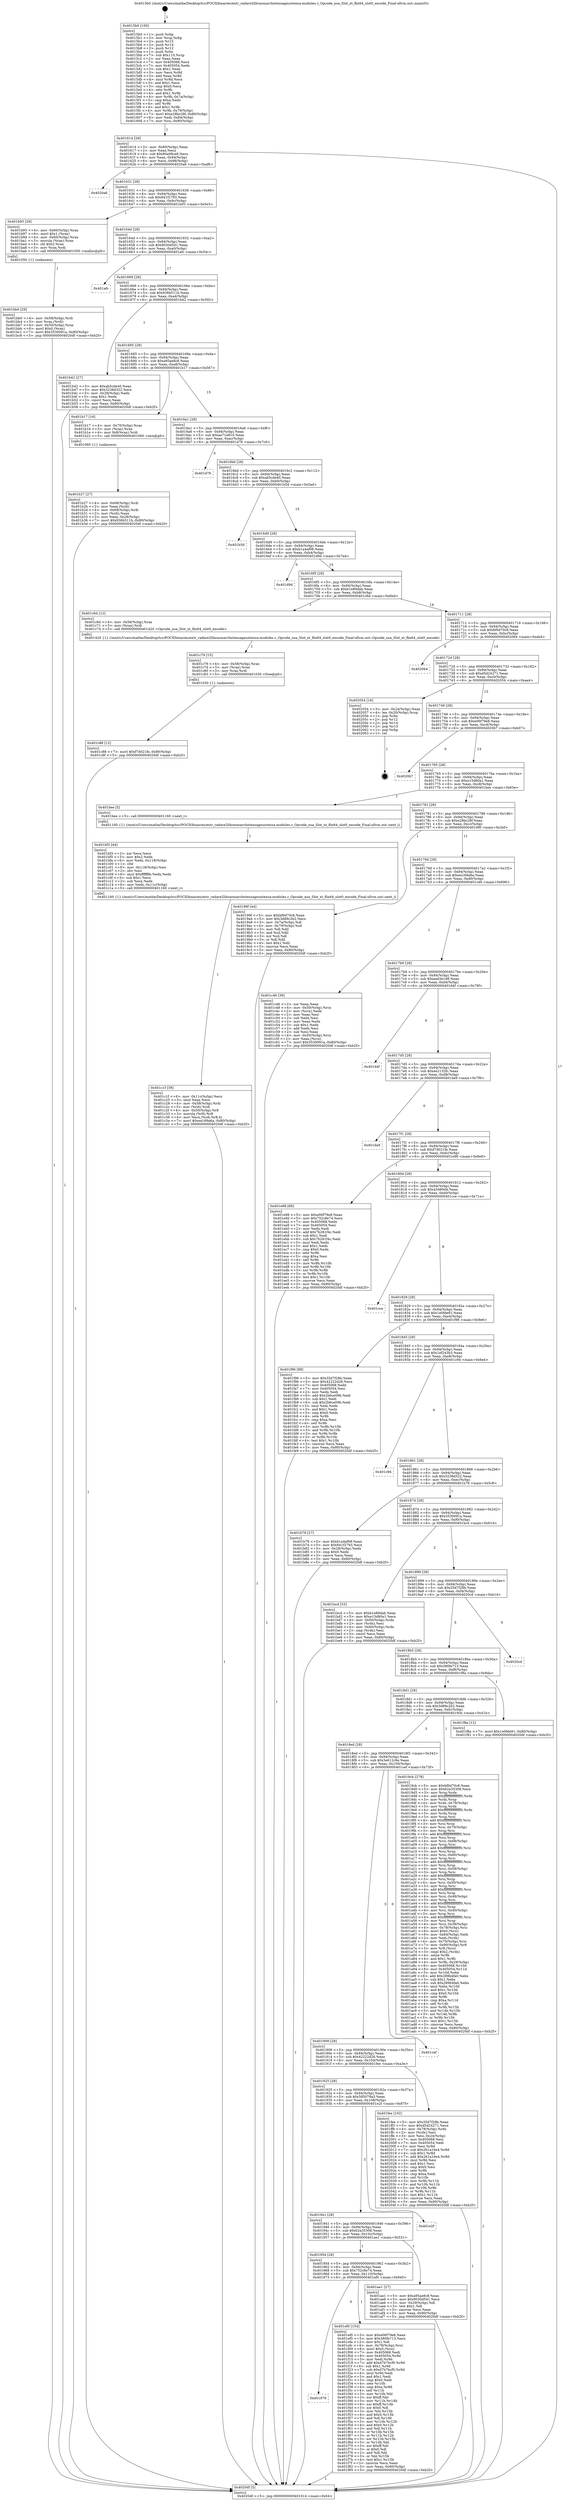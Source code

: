 digraph "0x4015b0" {
  label = "0x4015b0 (/mnt/c/Users/mathe/Desktop/tcc/POCII/binaries/extr_radare2librasmarchxtensagnuxtensa-modules.c_Opcode_nsa_Slot_xt_flix64_slot0_encode_Final-ollvm.out::main(0))"
  labelloc = "t"
  node[shape=record]

  Entry [label="",width=0.3,height=0.3,shape=circle,fillcolor=black,style=filled]
  "0x401614" [label="{
     0x401614 [29]\l
     | [instrs]\l
     &nbsp;&nbsp;0x401614 \<+3\>: mov -0x80(%rbp),%eax\l
     &nbsp;&nbsp;0x401617 \<+2\>: mov %eax,%ecx\l
     &nbsp;&nbsp;0x401619 \<+6\>: sub $0x80a08ce8,%ecx\l
     &nbsp;&nbsp;0x40161f \<+6\>: mov %eax,-0x94(%rbp)\l
     &nbsp;&nbsp;0x401625 \<+6\>: mov %ecx,-0x98(%rbp)\l
     &nbsp;&nbsp;0x40162b \<+6\>: je 00000000004020a6 \<main+0xaf6\>\l
  }"]
  "0x4020a6" [label="{
     0x4020a6\l
  }", style=dashed]
  "0x401631" [label="{
     0x401631 [28]\l
     | [instrs]\l
     &nbsp;&nbsp;0x401631 \<+5\>: jmp 0000000000401636 \<main+0x86\>\l
     &nbsp;&nbsp;0x401636 \<+6\>: mov -0x94(%rbp),%eax\l
     &nbsp;&nbsp;0x40163c \<+5\>: sub $0x841f2793,%eax\l
     &nbsp;&nbsp;0x401641 \<+6\>: mov %eax,-0x9c(%rbp)\l
     &nbsp;&nbsp;0x401647 \<+6\>: je 0000000000401b93 \<main+0x5e3\>\l
  }"]
  Exit [label="",width=0.3,height=0.3,shape=circle,fillcolor=black,style=filled,peripheries=2]
  "0x401b93" [label="{
     0x401b93 [29]\l
     | [instrs]\l
     &nbsp;&nbsp;0x401b93 \<+4\>: mov -0x60(%rbp),%rax\l
     &nbsp;&nbsp;0x401b97 \<+6\>: movl $0x1,(%rax)\l
     &nbsp;&nbsp;0x401b9d \<+4\>: mov -0x60(%rbp),%rax\l
     &nbsp;&nbsp;0x401ba1 \<+3\>: movslq (%rax),%rax\l
     &nbsp;&nbsp;0x401ba4 \<+4\>: shl $0x2,%rax\l
     &nbsp;&nbsp;0x401ba8 \<+3\>: mov %rax,%rdi\l
     &nbsp;&nbsp;0x401bab \<+5\>: call 0000000000401050 \<malloc@plt\>\l
     | [calls]\l
     &nbsp;&nbsp;0x401050 \{1\} (unknown)\l
  }"]
  "0x40164d" [label="{
     0x40164d [28]\l
     | [instrs]\l
     &nbsp;&nbsp;0x40164d \<+5\>: jmp 0000000000401652 \<main+0xa2\>\l
     &nbsp;&nbsp;0x401652 \<+6\>: mov -0x94(%rbp),%eax\l
     &nbsp;&nbsp;0x401658 \<+5\>: sub $0x9030d541,%eax\l
     &nbsp;&nbsp;0x40165d \<+6\>: mov %eax,-0xa0(%rbp)\l
     &nbsp;&nbsp;0x401663 \<+6\>: je 0000000000401afc \<main+0x54c\>\l
  }"]
  "0x401979" [label="{
     0x401979\l
  }", style=dashed]
  "0x401afc" [label="{
     0x401afc\l
  }", style=dashed]
  "0x401669" [label="{
     0x401669 [28]\l
     | [instrs]\l
     &nbsp;&nbsp;0x401669 \<+5\>: jmp 000000000040166e \<main+0xbe\>\l
     &nbsp;&nbsp;0x40166e \<+6\>: mov -0x94(%rbp),%eax\l
     &nbsp;&nbsp;0x401674 \<+5\>: sub $0x936b511b,%eax\l
     &nbsp;&nbsp;0x401679 \<+6\>: mov %eax,-0xa4(%rbp)\l
     &nbsp;&nbsp;0x40167f \<+6\>: je 0000000000401b42 \<main+0x592\>\l
  }"]
  "0x401ef0" [label="{
     0x401ef0 [154]\l
     | [instrs]\l
     &nbsp;&nbsp;0x401ef0 \<+5\>: mov $0xe06f79e8,%eax\l
     &nbsp;&nbsp;0x401ef5 \<+5\>: mov $0x380fe713,%ecx\l
     &nbsp;&nbsp;0x401efa \<+2\>: mov $0x1,%dl\l
     &nbsp;&nbsp;0x401efc \<+4\>: mov -0x78(%rbp),%rsi\l
     &nbsp;&nbsp;0x401f00 \<+6\>: movl $0x0,(%rsi)\l
     &nbsp;&nbsp;0x401f06 \<+7\>: mov 0x405068,%edi\l
     &nbsp;&nbsp;0x401f0d \<+8\>: mov 0x405054,%r8d\l
     &nbsp;&nbsp;0x401f15 \<+3\>: mov %edi,%r9d\l
     &nbsp;&nbsp;0x401f18 \<+7\>: add $0xd7b7bcf0,%r9d\l
     &nbsp;&nbsp;0x401f1f \<+4\>: sub $0x1,%r9d\l
     &nbsp;&nbsp;0x401f23 \<+7\>: sub $0xd7b7bcf0,%r9d\l
     &nbsp;&nbsp;0x401f2a \<+4\>: imul %r9d,%edi\l
     &nbsp;&nbsp;0x401f2e \<+3\>: and $0x1,%edi\l
     &nbsp;&nbsp;0x401f31 \<+3\>: cmp $0x0,%edi\l
     &nbsp;&nbsp;0x401f34 \<+4\>: sete %r10b\l
     &nbsp;&nbsp;0x401f38 \<+4\>: cmp $0xa,%r8d\l
     &nbsp;&nbsp;0x401f3c \<+4\>: setl %r11b\l
     &nbsp;&nbsp;0x401f40 \<+3\>: mov %r10b,%bl\l
     &nbsp;&nbsp;0x401f43 \<+3\>: xor $0xff,%bl\l
     &nbsp;&nbsp;0x401f46 \<+3\>: mov %r11b,%r14b\l
     &nbsp;&nbsp;0x401f49 \<+4\>: xor $0xff,%r14b\l
     &nbsp;&nbsp;0x401f4d \<+3\>: xor $0x0,%dl\l
     &nbsp;&nbsp;0x401f50 \<+3\>: mov %bl,%r15b\l
     &nbsp;&nbsp;0x401f53 \<+4\>: and $0x0,%r15b\l
     &nbsp;&nbsp;0x401f57 \<+3\>: and %dl,%r10b\l
     &nbsp;&nbsp;0x401f5a \<+3\>: mov %r14b,%r12b\l
     &nbsp;&nbsp;0x401f5d \<+4\>: and $0x0,%r12b\l
     &nbsp;&nbsp;0x401f61 \<+3\>: and %dl,%r11b\l
     &nbsp;&nbsp;0x401f64 \<+3\>: or %r10b,%r15b\l
     &nbsp;&nbsp;0x401f67 \<+3\>: or %r11b,%r12b\l
     &nbsp;&nbsp;0x401f6a \<+3\>: xor %r12b,%r15b\l
     &nbsp;&nbsp;0x401f6d \<+3\>: or %r14b,%bl\l
     &nbsp;&nbsp;0x401f70 \<+3\>: xor $0xff,%bl\l
     &nbsp;&nbsp;0x401f73 \<+3\>: or $0x0,%dl\l
     &nbsp;&nbsp;0x401f76 \<+2\>: and %dl,%bl\l
     &nbsp;&nbsp;0x401f78 \<+3\>: or %bl,%r15b\l
     &nbsp;&nbsp;0x401f7b \<+4\>: test $0x1,%r15b\l
     &nbsp;&nbsp;0x401f7f \<+3\>: cmovne %ecx,%eax\l
     &nbsp;&nbsp;0x401f82 \<+3\>: mov %eax,-0x80(%rbp)\l
     &nbsp;&nbsp;0x401f85 \<+5\>: jmp 00000000004020df \<main+0xb2f\>\l
  }"]
  "0x401b42" [label="{
     0x401b42 [27]\l
     | [instrs]\l
     &nbsp;&nbsp;0x401b42 \<+5\>: mov $0xab5cde40,%eax\l
     &nbsp;&nbsp;0x401b47 \<+5\>: mov $0x3238d322,%ecx\l
     &nbsp;&nbsp;0x401b4c \<+3\>: mov -0x28(%rbp),%edx\l
     &nbsp;&nbsp;0x401b4f \<+3\>: cmp $0x1,%edx\l
     &nbsp;&nbsp;0x401b52 \<+3\>: cmovl %ecx,%eax\l
     &nbsp;&nbsp;0x401b55 \<+3\>: mov %eax,-0x80(%rbp)\l
     &nbsp;&nbsp;0x401b58 \<+5\>: jmp 00000000004020df \<main+0xb2f\>\l
  }"]
  "0x401685" [label="{
     0x401685 [28]\l
     | [instrs]\l
     &nbsp;&nbsp;0x401685 \<+5\>: jmp 000000000040168a \<main+0xda\>\l
     &nbsp;&nbsp;0x40168a \<+6\>: mov -0x94(%rbp),%eax\l
     &nbsp;&nbsp;0x401690 \<+5\>: sub $0xa95ae8c8,%eax\l
     &nbsp;&nbsp;0x401695 \<+6\>: mov %eax,-0xa8(%rbp)\l
     &nbsp;&nbsp;0x40169b \<+6\>: je 0000000000401b17 \<main+0x567\>\l
  }"]
  "0x401c88" [label="{
     0x401c88 [12]\l
     | [instrs]\l
     &nbsp;&nbsp;0x401c88 \<+7\>: movl $0xf7d021fe,-0x80(%rbp)\l
     &nbsp;&nbsp;0x401c8f \<+5\>: jmp 00000000004020df \<main+0xb2f\>\l
  }"]
  "0x401b17" [label="{
     0x401b17 [16]\l
     | [instrs]\l
     &nbsp;&nbsp;0x401b17 \<+4\>: mov -0x70(%rbp),%rax\l
     &nbsp;&nbsp;0x401b1b \<+3\>: mov (%rax),%rax\l
     &nbsp;&nbsp;0x401b1e \<+4\>: mov 0x8(%rax),%rdi\l
     &nbsp;&nbsp;0x401b22 \<+5\>: call 0000000000401060 \<atoi@plt\>\l
     | [calls]\l
     &nbsp;&nbsp;0x401060 \{1\} (unknown)\l
  }"]
  "0x4016a1" [label="{
     0x4016a1 [28]\l
     | [instrs]\l
     &nbsp;&nbsp;0x4016a1 \<+5\>: jmp 00000000004016a6 \<main+0xf6\>\l
     &nbsp;&nbsp;0x4016a6 \<+6\>: mov -0x94(%rbp),%eax\l
     &nbsp;&nbsp;0x4016ac \<+5\>: sub $0xaa71e810,%eax\l
     &nbsp;&nbsp;0x4016b1 \<+6\>: mov %eax,-0xac(%rbp)\l
     &nbsp;&nbsp;0x4016b7 \<+6\>: je 0000000000401d76 \<main+0x7c6\>\l
  }"]
  "0x401c79" [label="{
     0x401c79 [15]\l
     | [instrs]\l
     &nbsp;&nbsp;0x401c79 \<+4\>: mov -0x58(%rbp),%rax\l
     &nbsp;&nbsp;0x401c7d \<+3\>: mov (%rax),%rax\l
     &nbsp;&nbsp;0x401c80 \<+3\>: mov %rax,%rdi\l
     &nbsp;&nbsp;0x401c83 \<+5\>: call 0000000000401030 \<free@plt\>\l
     | [calls]\l
     &nbsp;&nbsp;0x401030 \{1\} (unknown)\l
  }"]
  "0x401d76" [label="{
     0x401d76\l
  }", style=dashed]
  "0x4016bd" [label="{
     0x4016bd [28]\l
     | [instrs]\l
     &nbsp;&nbsp;0x4016bd \<+5\>: jmp 00000000004016c2 \<main+0x112\>\l
     &nbsp;&nbsp;0x4016c2 \<+6\>: mov -0x94(%rbp),%eax\l
     &nbsp;&nbsp;0x4016c8 \<+5\>: sub $0xab5cde40,%eax\l
     &nbsp;&nbsp;0x4016cd \<+6\>: mov %eax,-0xb0(%rbp)\l
     &nbsp;&nbsp;0x4016d3 \<+6\>: je 0000000000401b5d \<main+0x5ad\>\l
  }"]
  "0x401c1f" [label="{
     0x401c1f [39]\l
     | [instrs]\l
     &nbsp;&nbsp;0x401c1f \<+6\>: mov -0x11c(%rbp),%ecx\l
     &nbsp;&nbsp;0x401c25 \<+3\>: imul %eax,%ecx\l
     &nbsp;&nbsp;0x401c28 \<+4\>: mov -0x58(%rbp),%rdi\l
     &nbsp;&nbsp;0x401c2c \<+3\>: mov (%rdi),%rdi\l
     &nbsp;&nbsp;0x401c2f \<+4\>: mov -0x50(%rbp),%r8\l
     &nbsp;&nbsp;0x401c33 \<+3\>: movslq (%r8),%r8\l
     &nbsp;&nbsp;0x401c36 \<+4\>: mov %ecx,(%rdi,%r8,4)\l
     &nbsp;&nbsp;0x401c3a \<+7\>: movl $0xea169a6a,-0x80(%rbp)\l
     &nbsp;&nbsp;0x401c41 \<+5\>: jmp 00000000004020df \<main+0xb2f\>\l
  }"]
  "0x401b5d" [label="{
     0x401b5d\l
  }", style=dashed]
  "0x4016d9" [label="{
     0x4016d9 [28]\l
     | [instrs]\l
     &nbsp;&nbsp;0x4016d9 \<+5\>: jmp 00000000004016de \<main+0x12e\>\l
     &nbsp;&nbsp;0x4016de \<+6\>: mov -0x94(%rbp),%eax\l
     &nbsp;&nbsp;0x4016e4 \<+5\>: sub $0xb1a4af08,%eax\l
     &nbsp;&nbsp;0x4016e9 \<+6\>: mov %eax,-0xb4(%rbp)\l
     &nbsp;&nbsp;0x4016ef \<+6\>: je 0000000000401d9d \<main+0x7ed\>\l
  }"]
  "0x401bf3" [label="{
     0x401bf3 [44]\l
     | [instrs]\l
     &nbsp;&nbsp;0x401bf3 \<+2\>: xor %ecx,%ecx\l
     &nbsp;&nbsp;0x401bf5 \<+5\>: mov $0x2,%edx\l
     &nbsp;&nbsp;0x401bfa \<+6\>: mov %edx,-0x118(%rbp)\l
     &nbsp;&nbsp;0x401c00 \<+1\>: cltd\l
     &nbsp;&nbsp;0x401c01 \<+6\>: mov -0x118(%rbp),%esi\l
     &nbsp;&nbsp;0x401c07 \<+2\>: idiv %esi\l
     &nbsp;&nbsp;0x401c09 \<+6\>: imul $0xfffffffe,%edx,%edx\l
     &nbsp;&nbsp;0x401c0f \<+3\>: sub $0x1,%ecx\l
     &nbsp;&nbsp;0x401c12 \<+2\>: sub %ecx,%edx\l
     &nbsp;&nbsp;0x401c14 \<+6\>: mov %edx,-0x11c(%rbp)\l
     &nbsp;&nbsp;0x401c1a \<+5\>: call 0000000000401160 \<next_i\>\l
     | [calls]\l
     &nbsp;&nbsp;0x401160 \{1\} (/mnt/c/Users/mathe/Desktop/tcc/POCII/binaries/extr_radare2librasmarchxtensagnuxtensa-modules.c_Opcode_nsa_Slot_xt_flix64_slot0_encode_Final-ollvm.out::next_i)\l
  }"]
  "0x401d9d" [label="{
     0x401d9d\l
  }", style=dashed]
  "0x4016f5" [label="{
     0x4016f5 [28]\l
     | [instrs]\l
     &nbsp;&nbsp;0x4016f5 \<+5\>: jmp 00000000004016fa \<main+0x14a\>\l
     &nbsp;&nbsp;0x4016fa \<+6\>: mov -0x94(%rbp),%eax\l
     &nbsp;&nbsp;0x401700 \<+5\>: sub $0xb1e89dab,%eax\l
     &nbsp;&nbsp;0x401705 \<+6\>: mov %eax,-0xb8(%rbp)\l
     &nbsp;&nbsp;0x40170b \<+6\>: je 0000000000401c6d \<main+0x6bd\>\l
  }"]
  "0x401bb0" [label="{
     0x401bb0 [29]\l
     | [instrs]\l
     &nbsp;&nbsp;0x401bb0 \<+4\>: mov -0x58(%rbp),%rdi\l
     &nbsp;&nbsp;0x401bb4 \<+3\>: mov %rax,(%rdi)\l
     &nbsp;&nbsp;0x401bb7 \<+4\>: mov -0x50(%rbp),%rax\l
     &nbsp;&nbsp;0x401bbb \<+6\>: movl $0x0,(%rax)\l
     &nbsp;&nbsp;0x401bc1 \<+7\>: movl $0x3530091a,-0x80(%rbp)\l
     &nbsp;&nbsp;0x401bc8 \<+5\>: jmp 00000000004020df \<main+0xb2f\>\l
  }"]
  "0x401c6d" [label="{
     0x401c6d [12]\l
     | [instrs]\l
     &nbsp;&nbsp;0x401c6d \<+4\>: mov -0x58(%rbp),%rax\l
     &nbsp;&nbsp;0x401c71 \<+3\>: mov (%rax),%rdi\l
     &nbsp;&nbsp;0x401c74 \<+5\>: call 0000000000401420 \<Opcode_nsa_Slot_xt_flix64_slot0_encode\>\l
     | [calls]\l
     &nbsp;&nbsp;0x401420 \{1\} (/mnt/c/Users/mathe/Desktop/tcc/POCII/binaries/extr_radare2librasmarchxtensagnuxtensa-modules.c_Opcode_nsa_Slot_xt_flix64_slot0_encode_Final-ollvm.out::Opcode_nsa_Slot_xt_flix64_slot0_encode)\l
  }"]
  "0x401711" [label="{
     0x401711 [28]\l
     | [instrs]\l
     &nbsp;&nbsp;0x401711 \<+5\>: jmp 0000000000401716 \<main+0x166\>\l
     &nbsp;&nbsp;0x401716 \<+6\>: mov -0x94(%rbp),%eax\l
     &nbsp;&nbsp;0x40171c \<+5\>: sub $0xbf0d70c8,%eax\l
     &nbsp;&nbsp;0x401721 \<+6\>: mov %eax,-0xbc(%rbp)\l
     &nbsp;&nbsp;0x401727 \<+6\>: je 0000000000402064 \<main+0xab4\>\l
  }"]
  "0x401b27" [label="{
     0x401b27 [27]\l
     | [instrs]\l
     &nbsp;&nbsp;0x401b27 \<+4\>: mov -0x68(%rbp),%rdi\l
     &nbsp;&nbsp;0x401b2b \<+2\>: mov %eax,(%rdi)\l
     &nbsp;&nbsp;0x401b2d \<+4\>: mov -0x68(%rbp),%rdi\l
     &nbsp;&nbsp;0x401b31 \<+2\>: mov (%rdi),%eax\l
     &nbsp;&nbsp;0x401b33 \<+3\>: mov %eax,-0x28(%rbp)\l
     &nbsp;&nbsp;0x401b36 \<+7\>: movl $0x936b511b,-0x80(%rbp)\l
     &nbsp;&nbsp;0x401b3d \<+5\>: jmp 00000000004020df \<main+0xb2f\>\l
  }"]
  "0x402064" [label="{
     0x402064\l
  }", style=dashed]
  "0x40172d" [label="{
     0x40172d [28]\l
     | [instrs]\l
     &nbsp;&nbsp;0x40172d \<+5\>: jmp 0000000000401732 \<main+0x182\>\l
     &nbsp;&nbsp;0x401732 \<+6\>: mov -0x94(%rbp),%eax\l
     &nbsp;&nbsp;0x401738 \<+5\>: sub $0xd5d24271,%eax\l
     &nbsp;&nbsp;0x40173d \<+6\>: mov %eax,-0xc0(%rbp)\l
     &nbsp;&nbsp;0x401743 \<+6\>: je 0000000000402054 \<main+0xaa4\>\l
  }"]
  "0x40195d" [label="{
     0x40195d [28]\l
     | [instrs]\l
     &nbsp;&nbsp;0x40195d \<+5\>: jmp 0000000000401962 \<main+0x3b2\>\l
     &nbsp;&nbsp;0x401962 \<+6\>: mov -0x94(%rbp),%eax\l
     &nbsp;&nbsp;0x401968 \<+5\>: sub $0x752c8e74,%eax\l
     &nbsp;&nbsp;0x40196d \<+6\>: mov %eax,-0x110(%rbp)\l
     &nbsp;&nbsp;0x401973 \<+6\>: je 0000000000401ef0 \<main+0x940\>\l
  }"]
  "0x402054" [label="{
     0x402054 [16]\l
     | [instrs]\l
     &nbsp;&nbsp;0x402054 \<+3\>: mov -0x24(%rbp),%eax\l
     &nbsp;&nbsp;0x402057 \<+4\>: lea -0x20(%rbp),%rsp\l
     &nbsp;&nbsp;0x40205b \<+1\>: pop %rbx\l
     &nbsp;&nbsp;0x40205c \<+2\>: pop %r12\l
     &nbsp;&nbsp;0x40205e \<+2\>: pop %r14\l
     &nbsp;&nbsp;0x402060 \<+2\>: pop %r15\l
     &nbsp;&nbsp;0x402062 \<+1\>: pop %rbp\l
     &nbsp;&nbsp;0x402063 \<+1\>: ret\l
  }"]
  "0x401749" [label="{
     0x401749 [28]\l
     | [instrs]\l
     &nbsp;&nbsp;0x401749 \<+5\>: jmp 000000000040174e \<main+0x19e\>\l
     &nbsp;&nbsp;0x40174e \<+6\>: mov -0x94(%rbp),%eax\l
     &nbsp;&nbsp;0x401754 \<+5\>: sub $0xe06f79e8,%eax\l
     &nbsp;&nbsp;0x401759 \<+6\>: mov %eax,-0xc4(%rbp)\l
     &nbsp;&nbsp;0x40175f \<+6\>: je 00000000004020b7 \<main+0xb07\>\l
  }"]
  "0x401ae1" [label="{
     0x401ae1 [27]\l
     | [instrs]\l
     &nbsp;&nbsp;0x401ae1 \<+5\>: mov $0xa95ae8c8,%eax\l
     &nbsp;&nbsp;0x401ae6 \<+5\>: mov $0x9030d541,%ecx\l
     &nbsp;&nbsp;0x401aeb \<+3\>: mov -0x29(%rbp),%dl\l
     &nbsp;&nbsp;0x401aee \<+3\>: test $0x1,%dl\l
     &nbsp;&nbsp;0x401af1 \<+3\>: cmovne %ecx,%eax\l
     &nbsp;&nbsp;0x401af4 \<+3\>: mov %eax,-0x80(%rbp)\l
     &nbsp;&nbsp;0x401af7 \<+5\>: jmp 00000000004020df \<main+0xb2f\>\l
  }"]
  "0x4020b7" [label="{
     0x4020b7\l
  }", style=dashed]
  "0x401765" [label="{
     0x401765 [28]\l
     | [instrs]\l
     &nbsp;&nbsp;0x401765 \<+5\>: jmp 000000000040176a \<main+0x1ba\>\l
     &nbsp;&nbsp;0x40176a \<+6\>: mov -0x94(%rbp),%eax\l
     &nbsp;&nbsp;0x401770 \<+5\>: sub $0xe15d80a1,%eax\l
     &nbsp;&nbsp;0x401775 \<+6\>: mov %eax,-0xc8(%rbp)\l
     &nbsp;&nbsp;0x40177b \<+6\>: je 0000000000401bee \<main+0x63e\>\l
  }"]
  "0x401941" [label="{
     0x401941 [28]\l
     | [instrs]\l
     &nbsp;&nbsp;0x401941 \<+5\>: jmp 0000000000401946 \<main+0x396\>\l
     &nbsp;&nbsp;0x401946 \<+6\>: mov -0x94(%rbp),%eax\l
     &nbsp;&nbsp;0x40194c \<+5\>: sub $0x62a35308,%eax\l
     &nbsp;&nbsp;0x401951 \<+6\>: mov %eax,-0x10c(%rbp)\l
     &nbsp;&nbsp;0x401957 \<+6\>: je 0000000000401ae1 \<main+0x531\>\l
  }"]
  "0x401bee" [label="{
     0x401bee [5]\l
     | [instrs]\l
     &nbsp;&nbsp;0x401bee \<+5\>: call 0000000000401160 \<next_i\>\l
     | [calls]\l
     &nbsp;&nbsp;0x401160 \{1\} (/mnt/c/Users/mathe/Desktop/tcc/POCII/binaries/extr_radare2librasmarchxtensagnuxtensa-modules.c_Opcode_nsa_Slot_xt_flix64_slot0_encode_Final-ollvm.out::next_i)\l
  }"]
  "0x401781" [label="{
     0x401781 [28]\l
     | [instrs]\l
     &nbsp;&nbsp;0x401781 \<+5\>: jmp 0000000000401786 \<main+0x1d6\>\l
     &nbsp;&nbsp;0x401786 \<+6\>: mov -0x94(%rbp),%eax\l
     &nbsp;&nbsp;0x40178c \<+5\>: sub $0xe28bc28f,%eax\l
     &nbsp;&nbsp;0x401791 \<+6\>: mov %eax,-0xcc(%rbp)\l
     &nbsp;&nbsp;0x401797 \<+6\>: je 000000000040199f \<main+0x3ef\>\l
  }"]
  "0x401e2f" [label="{
     0x401e2f\l
  }", style=dashed]
  "0x40199f" [label="{
     0x40199f [44]\l
     | [instrs]\l
     &nbsp;&nbsp;0x40199f \<+5\>: mov $0xbf0d70c8,%eax\l
     &nbsp;&nbsp;0x4019a4 \<+5\>: mov $0x3d89c2b2,%ecx\l
     &nbsp;&nbsp;0x4019a9 \<+3\>: mov -0x7a(%rbp),%dl\l
     &nbsp;&nbsp;0x4019ac \<+4\>: mov -0x79(%rbp),%sil\l
     &nbsp;&nbsp;0x4019b0 \<+3\>: mov %dl,%dil\l
     &nbsp;&nbsp;0x4019b3 \<+3\>: and %sil,%dil\l
     &nbsp;&nbsp;0x4019b6 \<+3\>: xor %sil,%dl\l
     &nbsp;&nbsp;0x4019b9 \<+3\>: or %dl,%dil\l
     &nbsp;&nbsp;0x4019bc \<+4\>: test $0x1,%dil\l
     &nbsp;&nbsp;0x4019c0 \<+3\>: cmovne %ecx,%eax\l
     &nbsp;&nbsp;0x4019c3 \<+3\>: mov %eax,-0x80(%rbp)\l
     &nbsp;&nbsp;0x4019c6 \<+5\>: jmp 00000000004020df \<main+0xb2f\>\l
  }"]
  "0x40179d" [label="{
     0x40179d [28]\l
     | [instrs]\l
     &nbsp;&nbsp;0x40179d \<+5\>: jmp 00000000004017a2 \<main+0x1f2\>\l
     &nbsp;&nbsp;0x4017a2 \<+6\>: mov -0x94(%rbp),%eax\l
     &nbsp;&nbsp;0x4017a8 \<+5\>: sub $0xea169a6a,%eax\l
     &nbsp;&nbsp;0x4017ad \<+6\>: mov %eax,-0xd0(%rbp)\l
     &nbsp;&nbsp;0x4017b3 \<+6\>: je 0000000000401c46 \<main+0x696\>\l
  }"]
  "0x4020df" [label="{
     0x4020df [5]\l
     | [instrs]\l
     &nbsp;&nbsp;0x4020df \<+5\>: jmp 0000000000401614 \<main+0x64\>\l
  }"]
  "0x4015b0" [label="{
     0x4015b0 [100]\l
     | [instrs]\l
     &nbsp;&nbsp;0x4015b0 \<+1\>: push %rbp\l
     &nbsp;&nbsp;0x4015b1 \<+3\>: mov %rsp,%rbp\l
     &nbsp;&nbsp;0x4015b4 \<+2\>: push %r15\l
     &nbsp;&nbsp;0x4015b6 \<+2\>: push %r14\l
     &nbsp;&nbsp;0x4015b8 \<+2\>: push %r12\l
     &nbsp;&nbsp;0x4015ba \<+1\>: push %rbx\l
     &nbsp;&nbsp;0x4015bb \<+7\>: sub $0x110,%rsp\l
     &nbsp;&nbsp;0x4015c2 \<+2\>: xor %eax,%eax\l
     &nbsp;&nbsp;0x4015c4 \<+7\>: mov 0x405068,%ecx\l
     &nbsp;&nbsp;0x4015cb \<+7\>: mov 0x405054,%edx\l
     &nbsp;&nbsp;0x4015d2 \<+3\>: sub $0x1,%eax\l
     &nbsp;&nbsp;0x4015d5 \<+3\>: mov %ecx,%r8d\l
     &nbsp;&nbsp;0x4015d8 \<+3\>: add %eax,%r8d\l
     &nbsp;&nbsp;0x4015db \<+4\>: imul %r8d,%ecx\l
     &nbsp;&nbsp;0x4015df \<+3\>: and $0x1,%ecx\l
     &nbsp;&nbsp;0x4015e2 \<+3\>: cmp $0x0,%ecx\l
     &nbsp;&nbsp;0x4015e5 \<+4\>: sete %r9b\l
     &nbsp;&nbsp;0x4015e9 \<+4\>: and $0x1,%r9b\l
     &nbsp;&nbsp;0x4015ed \<+4\>: mov %r9b,-0x7a(%rbp)\l
     &nbsp;&nbsp;0x4015f1 \<+3\>: cmp $0xa,%edx\l
     &nbsp;&nbsp;0x4015f4 \<+4\>: setl %r9b\l
     &nbsp;&nbsp;0x4015f8 \<+4\>: and $0x1,%r9b\l
     &nbsp;&nbsp;0x4015fc \<+4\>: mov %r9b,-0x79(%rbp)\l
     &nbsp;&nbsp;0x401600 \<+7\>: movl $0xe28bc28f,-0x80(%rbp)\l
     &nbsp;&nbsp;0x401607 \<+6\>: mov %edi,-0x84(%rbp)\l
     &nbsp;&nbsp;0x40160d \<+7\>: mov %rsi,-0x90(%rbp)\l
  }"]
  "0x401925" [label="{
     0x401925 [28]\l
     | [instrs]\l
     &nbsp;&nbsp;0x401925 \<+5\>: jmp 000000000040192a \<main+0x37a\>\l
     &nbsp;&nbsp;0x40192a \<+6\>: mov -0x94(%rbp),%eax\l
     &nbsp;&nbsp;0x401930 \<+5\>: sub $0x585079a3,%eax\l
     &nbsp;&nbsp;0x401935 \<+6\>: mov %eax,-0x108(%rbp)\l
     &nbsp;&nbsp;0x40193b \<+6\>: je 0000000000401e2f \<main+0x87f\>\l
  }"]
  "0x401c46" [label="{
     0x401c46 [39]\l
     | [instrs]\l
     &nbsp;&nbsp;0x401c46 \<+2\>: xor %eax,%eax\l
     &nbsp;&nbsp;0x401c48 \<+4\>: mov -0x50(%rbp),%rcx\l
     &nbsp;&nbsp;0x401c4c \<+2\>: mov (%rcx),%edx\l
     &nbsp;&nbsp;0x401c4e \<+2\>: mov %eax,%esi\l
     &nbsp;&nbsp;0x401c50 \<+2\>: sub %edx,%esi\l
     &nbsp;&nbsp;0x401c52 \<+2\>: mov %eax,%edx\l
     &nbsp;&nbsp;0x401c54 \<+3\>: sub $0x1,%edx\l
     &nbsp;&nbsp;0x401c57 \<+2\>: add %edx,%esi\l
     &nbsp;&nbsp;0x401c59 \<+2\>: sub %esi,%eax\l
     &nbsp;&nbsp;0x401c5b \<+4\>: mov -0x50(%rbp),%rcx\l
     &nbsp;&nbsp;0x401c5f \<+2\>: mov %eax,(%rcx)\l
     &nbsp;&nbsp;0x401c61 \<+7\>: movl $0x3530091a,-0x80(%rbp)\l
     &nbsp;&nbsp;0x401c68 \<+5\>: jmp 00000000004020df \<main+0xb2f\>\l
  }"]
  "0x4017b9" [label="{
     0x4017b9 [28]\l
     | [instrs]\l
     &nbsp;&nbsp;0x4017b9 \<+5\>: jmp 00000000004017be \<main+0x20e\>\l
     &nbsp;&nbsp;0x4017be \<+6\>: mov -0x94(%rbp),%eax\l
     &nbsp;&nbsp;0x4017c4 \<+5\>: sub $0xead3e1d8,%eax\l
     &nbsp;&nbsp;0x4017c9 \<+6\>: mov %eax,-0xd4(%rbp)\l
     &nbsp;&nbsp;0x4017cf \<+6\>: je 0000000000401d4f \<main+0x79f\>\l
  }"]
  "0x401fee" [label="{
     0x401fee [102]\l
     | [instrs]\l
     &nbsp;&nbsp;0x401fee \<+5\>: mov $0x35d7f28b,%eax\l
     &nbsp;&nbsp;0x401ff3 \<+5\>: mov $0xd5d24271,%ecx\l
     &nbsp;&nbsp;0x401ff8 \<+4\>: mov -0x78(%rbp),%rdx\l
     &nbsp;&nbsp;0x401ffc \<+2\>: mov (%rdx),%esi\l
     &nbsp;&nbsp;0x401ffe \<+3\>: mov %esi,-0x24(%rbp)\l
     &nbsp;&nbsp;0x402001 \<+7\>: mov 0x405068,%esi\l
     &nbsp;&nbsp;0x402008 \<+7\>: mov 0x405054,%edi\l
     &nbsp;&nbsp;0x40200f \<+3\>: mov %esi,%r8d\l
     &nbsp;&nbsp;0x402012 \<+7\>: sub $0x261a16e4,%r8d\l
     &nbsp;&nbsp;0x402019 \<+4\>: sub $0x1,%r8d\l
     &nbsp;&nbsp;0x40201d \<+7\>: add $0x261a16e4,%r8d\l
     &nbsp;&nbsp;0x402024 \<+4\>: imul %r8d,%esi\l
     &nbsp;&nbsp;0x402028 \<+3\>: and $0x1,%esi\l
     &nbsp;&nbsp;0x40202b \<+3\>: cmp $0x0,%esi\l
     &nbsp;&nbsp;0x40202e \<+4\>: sete %r9b\l
     &nbsp;&nbsp;0x402032 \<+3\>: cmp $0xa,%edi\l
     &nbsp;&nbsp;0x402035 \<+4\>: setl %r10b\l
     &nbsp;&nbsp;0x402039 \<+3\>: mov %r9b,%r11b\l
     &nbsp;&nbsp;0x40203c \<+3\>: and %r10b,%r11b\l
     &nbsp;&nbsp;0x40203f \<+3\>: xor %r10b,%r9b\l
     &nbsp;&nbsp;0x402042 \<+3\>: or %r9b,%r11b\l
     &nbsp;&nbsp;0x402045 \<+4\>: test $0x1,%r11b\l
     &nbsp;&nbsp;0x402049 \<+3\>: cmovne %ecx,%eax\l
     &nbsp;&nbsp;0x40204c \<+3\>: mov %eax,-0x80(%rbp)\l
     &nbsp;&nbsp;0x40204f \<+5\>: jmp 00000000004020df \<main+0xb2f\>\l
  }"]
  "0x401d4f" [label="{
     0x401d4f\l
  }", style=dashed]
  "0x4017d5" [label="{
     0x4017d5 [28]\l
     | [instrs]\l
     &nbsp;&nbsp;0x4017d5 \<+5\>: jmp 00000000004017da \<main+0x22a\>\l
     &nbsp;&nbsp;0x4017da \<+6\>: mov -0x94(%rbp),%eax\l
     &nbsp;&nbsp;0x4017e0 \<+5\>: sub $0xee2132fc,%eax\l
     &nbsp;&nbsp;0x4017e5 \<+6\>: mov %eax,-0xd8(%rbp)\l
     &nbsp;&nbsp;0x4017eb \<+6\>: je 0000000000401da9 \<main+0x7f9\>\l
  }"]
  "0x401909" [label="{
     0x401909 [28]\l
     | [instrs]\l
     &nbsp;&nbsp;0x401909 \<+5\>: jmp 000000000040190e \<main+0x35e\>\l
     &nbsp;&nbsp;0x40190e \<+6\>: mov -0x94(%rbp),%eax\l
     &nbsp;&nbsp;0x401914 \<+5\>: sub $0x42222d26,%eax\l
     &nbsp;&nbsp;0x401919 \<+6\>: mov %eax,-0x104(%rbp)\l
     &nbsp;&nbsp;0x40191f \<+6\>: je 0000000000401fee \<main+0xa3e\>\l
  }"]
  "0x401da9" [label="{
     0x401da9\l
  }", style=dashed]
  "0x4017f1" [label="{
     0x4017f1 [28]\l
     | [instrs]\l
     &nbsp;&nbsp;0x4017f1 \<+5\>: jmp 00000000004017f6 \<main+0x246\>\l
     &nbsp;&nbsp;0x4017f6 \<+6\>: mov -0x94(%rbp),%eax\l
     &nbsp;&nbsp;0x4017fc \<+5\>: sub $0xf7d021fe,%eax\l
     &nbsp;&nbsp;0x401801 \<+6\>: mov %eax,-0xdc(%rbp)\l
     &nbsp;&nbsp;0x401807 \<+6\>: je 0000000000401e98 \<main+0x8e8\>\l
  }"]
  "0x401cef" [label="{
     0x401cef\l
  }", style=dashed]
  "0x401e98" [label="{
     0x401e98 [88]\l
     | [instrs]\l
     &nbsp;&nbsp;0x401e98 \<+5\>: mov $0xe06f79e8,%eax\l
     &nbsp;&nbsp;0x401e9d \<+5\>: mov $0x752c8e74,%ecx\l
     &nbsp;&nbsp;0x401ea2 \<+7\>: mov 0x405068,%edx\l
     &nbsp;&nbsp;0x401ea9 \<+7\>: mov 0x405054,%esi\l
     &nbsp;&nbsp;0x401eb0 \<+2\>: mov %edx,%edi\l
     &nbsp;&nbsp;0x401eb2 \<+6\>: add $0x7b281f4c,%edi\l
     &nbsp;&nbsp;0x401eb8 \<+3\>: sub $0x1,%edi\l
     &nbsp;&nbsp;0x401ebb \<+6\>: sub $0x7b281f4c,%edi\l
     &nbsp;&nbsp;0x401ec1 \<+3\>: imul %edi,%edx\l
     &nbsp;&nbsp;0x401ec4 \<+3\>: and $0x1,%edx\l
     &nbsp;&nbsp;0x401ec7 \<+3\>: cmp $0x0,%edx\l
     &nbsp;&nbsp;0x401eca \<+4\>: sete %r8b\l
     &nbsp;&nbsp;0x401ece \<+3\>: cmp $0xa,%esi\l
     &nbsp;&nbsp;0x401ed1 \<+4\>: setl %r9b\l
     &nbsp;&nbsp;0x401ed5 \<+3\>: mov %r8b,%r10b\l
     &nbsp;&nbsp;0x401ed8 \<+3\>: and %r9b,%r10b\l
     &nbsp;&nbsp;0x401edb \<+3\>: xor %r9b,%r8b\l
     &nbsp;&nbsp;0x401ede \<+3\>: or %r8b,%r10b\l
     &nbsp;&nbsp;0x401ee1 \<+4\>: test $0x1,%r10b\l
     &nbsp;&nbsp;0x401ee5 \<+3\>: cmovne %ecx,%eax\l
     &nbsp;&nbsp;0x401ee8 \<+3\>: mov %eax,-0x80(%rbp)\l
     &nbsp;&nbsp;0x401eeb \<+5\>: jmp 00000000004020df \<main+0xb2f\>\l
  }"]
  "0x40180d" [label="{
     0x40180d [28]\l
     | [instrs]\l
     &nbsp;&nbsp;0x40180d \<+5\>: jmp 0000000000401812 \<main+0x262\>\l
     &nbsp;&nbsp;0x401812 \<+6\>: mov -0x94(%rbp),%eax\l
     &nbsp;&nbsp;0x401818 \<+5\>: sub $0x43480d4,%eax\l
     &nbsp;&nbsp;0x40181d \<+6\>: mov %eax,-0xe0(%rbp)\l
     &nbsp;&nbsp;0x401823 \<+6\>: je 0000000000401cce \<main+0x71e\>\l
  }"]
  "0x4018ed" [label="{
     0x4018ed [28]\l
     | [instrs]\l
     &nbsp;&nbsp;0x4018ed \<+5\>: jmp 00000000004018f2 \<main+0x342\>\l
     &nbsp;&nbsp;0x4018f2 \<+6\>: mov -0x94(%rbp),%eax\l
     &nbsp;&nbsp;0x4018f8 \<+5\>: sub $0x3e612c9e,%eax\l
     &nbsp;&nbsp;0x4018fd \<+6\>: mov %eax,-0x100(%rbp)\l
     &nbsp;&nbsp;0x401903 \<+6\>: je 0000000000401cef \<main+0x73f\>\l
  }"]
  "0x401cce" [label="{
     0x401cce\l
  }", style=dashed]
  "0x401829" [label="{
     0x401829 [28]\l
     | [instrs]\l
     &nbsp;&nbsp;0x401829 \<+5\>: jmp 000000000040182e \<main+0x27e\>\l
     &nbsp;&nbsp;0x40182e \<+6\>: mov -0x94(%rbp),%eax\l
     &nbsp;&nbsp;0x401834 \<+5\>: sub $0x1e0fde91,%eax\l
     &nbsp;&nbsp;0x401839 \<+6\>: mov %eax,-0xe4(%rbp)\l
     &nbsp;&nbsp;0x40183f \<+6\>: je 0000000000401f96 \<main+0x9e6\>\l
  }"]
  "0x4019cb" [label="{
     0x4019cb [278]\l
     | [instrs]\l
     &nbsp;&nbsp;0x4019cb \<+5\>: mov $0xbf0d70c8,%eax\l
     &nbsp;&nbsp;0x4019d0 \<+5\>: mov $0x62a35308,%ecx\l
     &nbsp;&nbsp;0x4019d5 \<+3\>: mov %rsp,%rdx\l
     &nbsp;&nbsp;0x4019d8 \<+4\>: add $0xfffffffffffffff0,%rdx\l
     &nbsp;&nbsp;0x4019dc \<+3\>: mov %rdx,%rsp\l
     &nbsp;&nbsp;0x4019df \<+4\>: mov %rdx,-0x78(%rbp)\l
     &nbsp;&nbsp;0x4019e3 \<+3\>: mov %rsp,%rdx\l
     &nbsp;&nbsp;0x4019e6 \<+4\>: add $0xfffffffffffffff0,%rdx\l
     &nbsp;&nbsp;0x4019ea \<+3\>: mov %rdx,%rsp\l
     &nbsp;&nbsp;0x4019ed \<+3\>: mov %rsp,%rsi\l
     &nbsp;&nbsp;0x4019f0 \<+4\>: add $0xfffffffffffffff0,%rsi\l
     &nbsp;&nbsp;0x4019f4 \<+3\>: mov %rsi,%rsp\l
     &nbsp;&nbsp;0x4019f7 \<+4\>: mov %rsi,-0x70(%rbp)\l
     &nbsp;&nbsp;0x4019fb \<+3\>: mov %rsp,%rsi\l
     &nbsp;&nbsp;0x4019fe \<+4\>: add $0xfffffffffffffff0,%rsi\l
     &nbsp;&nbsp;0x401a02 \<+3\>: mov %rsi,%rsp\l
     &nbsp;&nbsp;0x401a05 \<+4\>: mov %rsi,-0x68(%rbp)\l
     &nbsp;&nbsp;0x401a09 \<+3\>: mov %rsp,%rsi\l
     &nbsp;&nbsp;0x401a0c \<+4\>: add $0xfffffffffffffff0,%rsi\l
     &nbsp;&nbsp;0x401a10 \<+3\>: mov %rsi,%rsp\l
     &nbsp;&nbsp;0x401a13 \<+4\>: mov %rsi,-0x60(%rbp)\l
     &nbsp;&nbsp;0x401a17 \<+3\>: mov %rsp,%rsi\l
     &nbsp;&nbsp;0x401a1a \<+4\>: add $0xfffffffffffffff0,%rsi\l
     &nbsp;&nbsp;0x401a1e \<+3\>: mov %rsi,%rsp\l
     &nbsp;&nbsp;0x401a21 \<+4\>: mov %rsi,-0x58(%rbp)\l
     &nbsp;&nbsp;0x401a25 \<+3\>: mov %rsp,%rsi\l
     &nbsp;&nbsp;0x401a28 \<+4\>: add $0xfffffffffffffff0,%rsi\l
     &nbsp;&nbsp;0x401a2c \<+3\>: mov %rsi,%rsp\l
     &nbsp;&nbsp;0x401a2f \<+4\>: mov %rsi,-0x50(%rbp)\l
     &nbsp;&nbsp;0x401a33 \<+3\>: mov %rsp,%rsi\l
     &nbsp;&nbsp;0x401a36 \<+4\>: add $0xfffffffffffffff0,%rsi\l
     &nbsp;&nbsp;0x401a3a \<+3\>: mov %rsi,%rsp\l
     &nbsp;&nbsp;0x401a3d \<+4\>: mov %rsi,-0x48(%rbp)\l
     &nbsp;&nbsp;0x401a41 \<+3\>: mov %rsp,%rsi\l
     &nbsp;&nbsp;0x401a44 \<+4\>: add $0xfffffffffffffff0,%rsi\l
     &nbsp;&nbsp;0x401a48 \<+3\>: mov %rsi,%rsp\l
     &nbsp;&nbsp;0x401a4b \<+4\>: mov %rsi,-0x40(%rbp)\l
     &nbsp;&nbsp;0x401a4f \<+3\>: mov %rsp,%rsi\l
     &nbsp;&nbsp;0x401a52 \<+4\>: add $0xfffffffffffffff0,%rsi\l
     &nbsp;&nbsp;0x401a56 \<+3\>: mov %rsi,%rsp\l
     &nbsp;&nbsp;0x401a59 \<+4\>: mov %rsi,-0x38(%rbp)\l
     &nbsp;&nbsp;0x401a5d \<+4\>: mov -0x78(%rbp),%rsi\l
     &nbsp;&nbsp;0x401a61 \<+6\>: movl $0x0,(%rsi)\l
     &nbsp;&nbsp;0x401a67 \<+6\>: mov -0x84(%rbp),%edi\l
     &nbsp;&nbsp;0x401a6d \<+2\>: mov %edi,(%rdx)\l
     &nbsp;&nbsp;0x401a6f \<+4\>: mov -0x70(%rbp),%rsi\l
     &nbsp;&nbsp;0x401a73 \<+7\>: mov -0x90(%rbp),%r8\l
     &nbsp;&nbsp;0x401a7a \<+3\>: mov %r8,(%rsi)\l
     &nbsp;&nbsp;0x401a7d \<+3\>: cmpl $0x2,(%rdx)\l
     &nbsp;&nbsp;0x401a80 \<+4\>: setne %r9b\l
     &nbsp;&nbsp;0x401a84 \<+4\>: and $0x1,%r9b\l
     &nbsp;&nbsp;0x401a88 \<+4\>: mov %r9b,-0x29(%rbp)\l
     &nbsp;&nbsp;0x401a8c \<+8\>: mov 0x405068,%r10d\l
     &nbsp;&nbsp;0x401a94 \<+8\>: mov 0x405054,%r11d\l
     &nbsp;&nbsp;0x401a9c \<+3\>: mov %r10d,%ebx\l
     &nbsp;&nbsp;0x401a9f \<+6\>: add $0x289b4fa0,%ebx\l
     &nbsp;&nbsp;0x401aa5 \<+3\>: sub $0x1,%ebx\l
     &nbsp;&nbsp;0x401aa8 \<+6\>: sub $0x289b4fa0,%ebx\l
     &nbsp;&nbsp;0x401aae \<+4\>: imul %ebx,%r10d\l
     &nbsp;&nbsp;0x401ab2 \<+4\>: and $0x1,%r10d\l
     &nbsp;&nbsp;0x401ab6 \<+4\>: cmp $0x0,%r10d\l
     &nbsp;&nbsp;0x401aba \<+4\>: sete %r9b\l
     &nbsp;&nbsp;0x401abe \<+4\>: cmp $0xa,%r11d\l
     &nbsp;&nbsp;0x401ac2 \<+4\>: setl %r14b\l
     &nbsp;&nbsp;0x401ac6 \<+3\>: mov %r9b,%r15b\l
     &nbsp;&nbsp;0x401ac9 \<+3\>: and %r14b,%r15b\l
     &nbsp;&nbsp;0x401acc \<+3\>: xor %r14b,%r9b\l
     &nbsp;&nbsp;0x401acf \<+3\>: or %r9b,%r15b\l
     &nbsp;&nbsp;0x401ad2 \<+4\>: test $0x1,%r15b\l
     &nbsp;&nbsp;0x401ad6 \<+3\>: cmovne %ecx,%eax\l
     &nbsp;&nbsp;0x401ad9 \<+3\>: mov %eax,-0x80(%rbp)\l
     &nbsp;&nbsp;0x401adc \<+5\>: jmp 00000000004020df \<main+0xb2f\>\l
  }"]
  "0x401f96" [label="{
     0x401f96 [88]\l
     | [instrs]\l
     &nbsp;&nbsp;0x401f96 \<+5\>: mov $0x35d7f28b,%eax\l
     &nbsp;&nbsp;0x401f9b \<+5\>: mov $0x42222d26,%ecx\l
     &nbsp;&nbsp;0x401fa0 \<+7\>: mov 0x405068,%edx\l
     &nbsp;&nbsp;0x401fa7 \<+7\>: mov 0x405054,%esi\l
     &nbsp;&nbsp;0x401fae \<+2\>: mov %edx,%edi\l
     &nbsp;&nbsp;0x401fb0 \<+6\>: add $0x2b6ce09b,%edi\l
     &nbsp;&nbsp;0x401fb6 \<+3\>: sub $0x1,%edi\l
     &nbsp;&nbsp;0x401fb9 \<+6\>: sub $0x2b6ce09b,%edi\l
     &nbsp;&nbsp;0x401fbf \<+3\>: imul %edi,%edx\l
     &nbsp;&nbsp;0x401fc2 \<+3\>: and $0x1,%edx\l
     &nbsp;&nbsp;0x401fc5 \<+3\>: cmp $0x0,%edx\l
     &nbsp;&nbsp;0x401fc8 \<+4\>: sete %r8b\l
     &nbsp;&nbsp;0x401fcc \<+3\>: cmp $0xa,%esi\l
     &nbsp;&nbsp;0x401fcf \<+4\>: setl %r9b\l
     &nbsp;&nbsp;0x401fd3 \<+3\>: mov %r8b,%r10b\l
     &nbsp;&nbsp;0x401fd6 \<+3\>: and %r9b,%r10b\l
     &nbsp;&nbsp;0x401fd9 \<+3\>: xor %r9b,%r8b\l
     &nbsp;&nbsp;0x401fdc \<+3\>: or %r8b,%r10b\l
     &nbsp;&nbsp;0x401fdf \<+4\>: test $0x1,%r10b\l
     &nbsp;&nbsp;0x401fe3 \<+3\>: cmovne %ecx,%eax\l
     &nbsp;&nbsp;0x401fe6 \<+3\>: mov %eax,-0x80(%rbp)\l
     &nbsp;&nbsp;0x401fe9 \<+5\>: jmp 00000000004020df \<main+0xb2f\>\l
  }"]
  "0x401845" [label="{
     0x401845 [28]\l
     | [instrs]\l
     &nbsp;&nbsp;0x401845 \<+5\>: jmp 000000000040184a \<main+0x29a\>\l
     &nbsp;&nbsp;0x40184a \<+6\>: mov -0x94(%rbp),%eax\l
     &nbsp;&nbsp;0x401850 \<+5\>: sub $0x1ef243b3,%eax\l
     &nbsp;&nbsp;0x401855 \<+6\>: mov %eax,-0xe8(%rbp)\l
     &nbsp;&nbsp;0x40185b \<+6\>: je 0000000000401c94 \<main+0x6e4\>\l
  }"]
  "0x4018d1" [label="{
     0x4018d1 [28]\l
     | [instrs]\l
     &nbsp;&nbsp;0x4018d1 \<+5\>: jmp 00000000004018d6 \<main+0x326\>\l
     &nbsp;&nbsp;0x4018d6 \<+6\>: mov -0x94(%rbp),%eax\l
     &nbsp;&nbsp;0x4018dc \<+5\>: sub $0x3d89c2b2,%eax\l
     &nbsp;&nbsp;0x4018e1 \<+6\>: mov %eax,-0xfc(%rbp)\l
     &nbsp;&nbsp;0x4018e7 \<+6\>: je 00000000004019cb \<main+0x41b\>\l
  }"]
  "0x401c94" [label="{
     0x401c94\l
  }", style=dashed]
  "0x401861" [label="{
     0x401861 [28]\l
     | [instrs]\l
     &nbsp;&nbsp;0x401861 \<+5\>: jmp 0000000000401866 \<main+0x2b6\>\l
     &nbsp;&nbsp;0x401866 \<+6\>: mov -0x94(%rbp),%eax\l
     &nbsp;&nbsp;0x40186c \<+5\>: sub $0x3238d322,%eax\l
     &nbsp;&nbsp;0x401871 \<+6\>: mov %eax,-0xec(%rbp)\l
     &nbsp;&nbsp;0x401877 \<+6\>: je 0000000000401b78 \<main+0x5c8\>\l
  }"]
  "0x401f8a" [label="{
     0x401f8a [12]\l
     | [instrs]\l
     &nbsp;&nbsp;0x401f8a \<+7\>: movl $0x1e0fde91,-0x80(%rbp)\l
     &nbsp;&nbsp;0x401f91 \<+5\>: jmp 00000000004020df \<main+0xb2f\>\l
  }"]
  "0x401b78" [label="{
     0x401b78 [27]\l
     | [instrs]\l
     &nbsp;&nbsp;0x401b78 \<+5\>: mov $0xb1a4af08,%eax\l
     &nbsp;&nbsp;0x401b7d \<+5\>: mov $0x841f2793,%ecx\l
     &nbsp;&nbsp;0x401b82 \<+3\>: mov -0x28(%rbp),%edx\l
     &nbsp;&nbsp;0x401b85 \<+3\>: cmp $0x0,%edx\l
     &nbsp;&nbsp;0x401b88 \<+3\>: cmove %ecx,%eax\l
     &nbsp;&nbsp;0x401b8b \<+3\>: mov %eax,-0x80(%rbp)\l
     &nbsp;&nbsp;0x401b8e \<+5\>: jmp 00000000004020df \<main+0xb2f\>\l
  }"]
  "0x40187d" [label="{
     0x40187d [28]\l
     | [instrs]\l
     &nbsp;&nbsp;0x40187d \<+5\>: jmp 0000000000401882 \<main+0x2d2\>\l
     &nbsp;&nbsp;0x401882 \<+6\>: mov -0x94(%rbp),%eax\l
     &nbsp;&nbsp;0x401888 \<+5\>: sub $0x3530091a,%eax\l
     &nbsp;&nbsp;0x40188d \<+6\>: mov %eax,-0xf0(%rbp)\l
     &nbsp;&nbsp;0x401893 \<+6\>: je 0000000000401bcd \<main+0x61d\>\l
  }"]
  "0x4018b5" [label="{
     0x4018b5 [28]\l
     | [instrs]\l
     &nbsp;&nbsp;0x4018b5 \<+5\>: jmp 00000000004018ba \<main+0x30a\>\l
     &nbsp;&nbsp;0x4018ba \<+6\>: mov -0x94(%rbp),%eax\l
     &nbsp;&nbsp;0x4018c0 \<+5\>: sub $0x380fe713,%eax\l
     &nbsp;&nbsp;0x4018c5 \<+6\>: mov %eax,-0xf8(%rbp)\l
     &nbsp;&nbsp;0x4018cb \<+6\>: je 0000000000401f8a \<main+0x9da\>\l
  }"]
  "0x401bcd" [label="{
     0x401bcd [33]\l
     | [instrs]\l
     &nbsp;&nbsp;0x401bcd \<+5\>: mov $0xb1e89dab,%eax\l
     &nbsp;&nbsp;0x401bd2 \<+5\>: mov $0xe15d80a1,%ecx\l
     &nbsp;&nbsp;0x401bd7 \<+4\>: mov -0x50(%rbp),%rdx\l
     &nbsp;&nbsp;0x401bdb \<+2\>: mov (%rdx),%esi\l
     &nbsp;&nbsp;0x401bdd \<+4\>: mov -0x60(%rbp),%rdx\l
     &nbsp;&nbsp;0x401be1 \<+2\>: cmp (%rdx),%esi\l
     &nbsp;&nbsp;0x401be3 \<+3\>: cmovl %ecx,%eax\l
     &nbsp;&nbsp;0x401be6 \<+3\>: mov %eax,-0x80(%rbp)\l
     &nbsp;&nbsp;0x401be9 \<+5\>: jmp 00000000004020df \<main+0xb2f\>\l
  }"]
  "0x401899" [label="{
     0x401899 [28]\l
     | [instrs]\l
     &nbsp;&nbsp;0x401899 \<+5\>: jmp 000000000040189e \<main+0x2ee\>\l
     &nbsp;&nbsp;0x40189e \<+6\>: mov -0x94(%rbp),%eax\l
     &nbsp;&nbsp;0x4018a4 \<+5\>: sub $0x35d7f28b,%eax\l
     &nbsp;&nbsp;0x4018a9 \<+6\>: mov %eax,-0xf4(%rbp)\l
     &nbsp;&nbsp;0x4018af \<+6\>: je 00000000004020cd \<main+0xb1d\>\l
  }"]
  "0x4020cd" [label="{
     0x4020cd\l
  }", style=dashed]
  Entry -> "0x4015b0" [label=" 1"]
  "0x401614" -> "0x4020a6" [label=" 0"]
  "0x401614" -> "0x401631" [label=" 18"]
  "0x402054" -> Exit [label=" 1"]
  "0x401631" -> "0x401b93" [label=" 1"]
  "0x401631" -> "0x40164d" [label=" 17"]
  "0x401fee" -> "0x4020df" [label=" 1"]
  "0x40164d" -> "0x401afc" [label=" 0"]
  "0x40164d" -> "0x401669" [label=" 17"]
  "0x401f96" -> "0x4020df" [label=" 1"]
  "0x401669" -> "0x401b42" [label=" 1"]
  "0x401669" -> "0x401685" [label=" 16"]
  "0x401f8a" -> "0x4020df" [label=" 1"]
  "0x401685" -> "0x401b17" [label=" 1"]
  "0x401685" -> "0x4016a1" [label=" 15"]
  "0x40195d" -> "0x401979" [label=" 0"]
  "0x4016a1" -> "0x401d76" [label=" 0"]
  "0x4016a1" -> "0x4016bd" [label=" 15"]
  "0x40195d" -> "0x401ef0" [label=" 1"]
  "0x4016bd" -> "0x401b5d" [label=" 0"]
  "0x4016bd" -> "0x4016d9" [label=" 15"]
  "0x401ef0" -> "0x4020df" [label=" 1"]
  "0x4016d9" -> "0x401d9d" [label=" 0"]
  "0x4016d9" -> "0x4016f5" [label=" 15"]
  "0x401e98" -> "0x4020df" [label=" 1"]
  "0x4016f5" -> "0x401c6d" [label=" 1"]
  "0x4016f5" -> "0x401711" [label=" 14"]
  "0x401c88" -> "0x4020df" [label=" 1"]
  "0x401711" -> "0x402064" [label=" 0"]
  "0x401711" -> "0x40172d" [label=" 14"]
  "0x401c79" -> "0x401c88" [label=" 1"]
  "0x40172d" -> "0x402054" [label=" 1"]
  "0x40172d" -> "0x401749" [label=" 13"]
  "0x401c6d" -> "0x401c79" [label=" 1"]
  "0x401749" -> "0x4020b7" [label=" 0"]
  "0x401749" -> "0x401765" [label=" 13"]
  "0x401c46" -> "0x4020df" [label=" 1"]
  "0x401765" -> "0x401bee" [label=" 1"]
  "0x401765" -> "0x401781" [label=" 12"]
  "0x401bf3" -> "0x401c1f" [label=" 1"]
  "0x401781" -> "0x40199f" [label=" 1"]
  "0x401781" -> "0x40179d" [label=" 11"]
  "0x40199f" -> "0x4020df" [label=" 1"]
  "0x4015b0" -> "0x401614" [label=" 1"]
  "0x4020df" -> "0x401614" [label=" 17"]
  "0x401bee" -> "0x401bf3" [label=" 1"]
  "0x40179d" -> "0x401c46" [label=" 1"]
  "0x40179d" -> "0x4017b9" [label=" 10"]
  "0x401bb0" -> "0x4020df" [label=" 1"]
  "0x4017b9" -> "0x401d4f" [label=" 0"]
  "0x4017b9" -> "0x4017d5" [label=" 10"]
  "0x401b93" -> "0x401bb0" [label=" 1"]
  "0x4017d5" -> "0x401da9" [label=" 0"]
  "0x4017d5" -> "0x4017f1" [label=" 10"]
  "0x401b42" -> "0x4020df" [label=" 1"]
  "0x4017f1" -> "0x401e98" [label=" 1"]
  "0x4017f1" -> "0x40180d" [label=" 9"]
  "0x401b27" -> "0x4020df" [label=" 1"]
  "0x40180d" -> "0x401cce" [label=" 0"]
  "0x40180d" -> "0x401829" [label=" 9"]
  "0x401941" -> "0x40195d" [label=" 1"]
  "0x401829" -> "0x401f96" [label=" 1"]
  "0x401829" -> "0x401845" [label=" 8"]
  "0x401941" -> "0x401ae1" [label=" 1"]
  "0x401845" -> "0x401c94" [label=" 0"]
  "0x401845" -> "0x401861" [label=" 8"]
  "0x401925" -> "0x401941" [label=" 2"]
  "0x401861" -> "0x401b78" [label=" 1"]
  "0x401861" -> "0x40187d" [label=" 7"]
  "0x401925" -> "0x401e2f" [label=" 0"]
  "0x40187d" -> "0x401bcd" [label=" 2"]
  "0x40187d" -> "0x401899" [label=" 5"]
  "0x401909" -> "0x401925" [label=" 2"]
  "0x401899" -> "0x4020cd" [label=" 0"]
  "0x401899" -> "0x4018b5" [label=" 5"]
  "0x401bcd" -> "0x4020df" [label=" 2"]
  "0x4018b5" -> "0x401f8a" [label=" 1"]
  "0x4018b5" -> "0x4018d1" [label=" 4"]
  "0x401c1f" -> "0x4020df" [label=" 1"]
  "0x4018d1" -> "0x4019cb" [label=" 1"]
  "0x4018d1" -> "0x4018ed" [label=" 3"]
  "0x401ae1" -> "0x4020df" [label=" 1"]
  "0x4019cb" -> "0x4020df" [label=" 1"]
  "0x401b17" -> "0x401b27" [label=" 1"]
  "0x4018ed" -> "0x401cef" [label=" 0"]
  "0x4018ed" -> "0x401909" [label=" 3"]
  "0x401b78" -> "0x4020df" [label=" 1"]
  "0x401909" -> "0x401fee" [label=" 1"]
}
